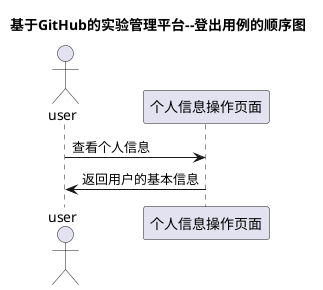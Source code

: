 @startuml

title 基于GitHub的实验管理平台--登出用例的顺序图

actor user

user -> 个人信息操作页面:查看个人信息

个人信息操作页面->user:返回用户的基本信息



@enduml